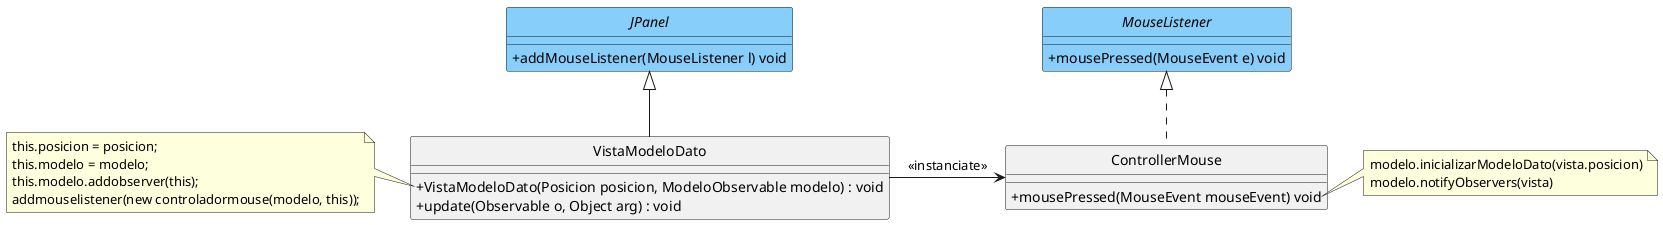 @startuml
hide circle
skinparam classAttributeIconSize 0

class JPanel {
        + addMouseListener(MouseListener l) void
}

class VistaModeloDato {
        + VistaModeloDato(Posicion posicion, ModeloObservable modelo) : void 
        + update(Observable o, Object arg) : void
        
}

interface MouseListener {
        + mousePressed(MouseEvent e) void 
}

class ControllerMouse {
        + mousePressed(MouseEvent mouseEvent) void
}

JPanel <|-- VistaModeloDato
MouseListener <|.. ControllerMouse

VistaModeloDato -> ControllerMouse : <<instanciate>>
interface JPanel #LightSkyBlue
interface MouseListener #LightSkyBlue

note left of VistaModeloDato::VistaModeloDato
this.posicion = posicion;
this.modelo = modelo;
this.modelo.addobserver(this);
addmouselistener(new controladormouse(modelo, this));
end note

note right of ControllerMouse::mousePressed
modelo.inicializarModeloDato(vista.posicion)
modelo.notifyObservers(vista)
end note

@enduml
